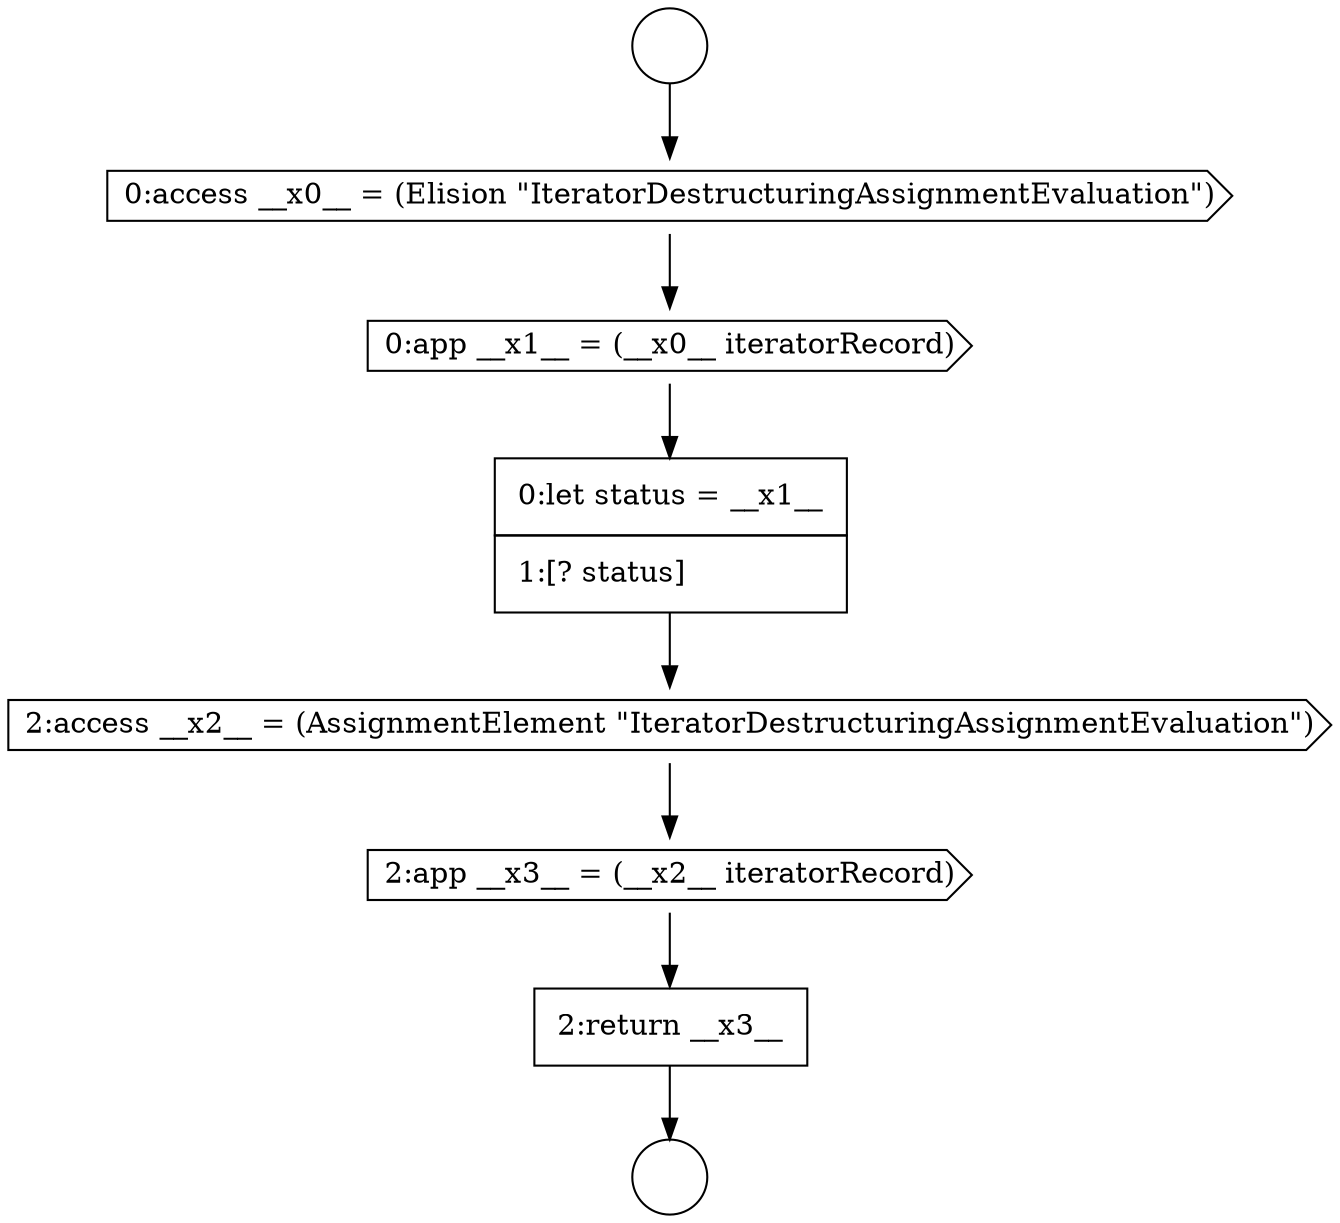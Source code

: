 digraph {
  node5013 [shape=circle label=" " color="black" fillcolor="white" style=filled]
  node5016 [shape=none, margin=0, label=<<font color="black">
    <table border="0" cellborder="1" cellspacing="0" cellpadding="10">
      <tr><td align="left">0:let status = __x1__</td></tr>
      <tr><td align="left">1:[? status]</td></tr>
    </table>
  </font>> color="black" fillcolor="white" style=filled]
  node5018 [shape=cds, label=<<font color="black">2:app __x3__ = (__x2__ iteratorRecord)</font>> color="black" fillcolor="white" style=filled]
  node5015 [shape=cds, label=<<font color="black">0:app __x1__ = (__x0__ iteratorRecord)</font>> color="black" fillcolor="white" style=filled]
  node5014 [shape=cds, label=<<font color="black">0:access __x0__ = (Elision &quot;IteratorDestructuringAssignmentEvaluation&quot;)</font>> color="black" fillcolor="white" style=filled]
  node5019 [shape=none, margin=0, label=<<font color="black">
    <table border="0" cellborder="1" cellspacing="0" cellpadding="10">
      <tr><td align="left">2:return __x3__</td></tr>
    </table>
  </font>> color="black" fillcolor="white" style=filled]
  node5012 [shape=circle label=" " color="black" fillcolor="white" style=filled]
  node5017 [shape=cds, label=<<font color="black">2:access __x2__ = (AssignmentElement &quot;IteratorDestructuringAssignmentEvaluation&quot;)</font>> color="black" fillcolor="white" style=filled]
  node5015 -> node5016 [ color="black"]
  node5016 -> node5017 [ color="black"]
  node5014 -> node5015 [ color="black"]
  node5019 -> node5013 [ color="black"]
  node5018 -> node5019 [ color="black"]
  node5017 -> node5018 [ color="black"]
  node5012 -> node5014 [ color="black"]
}
